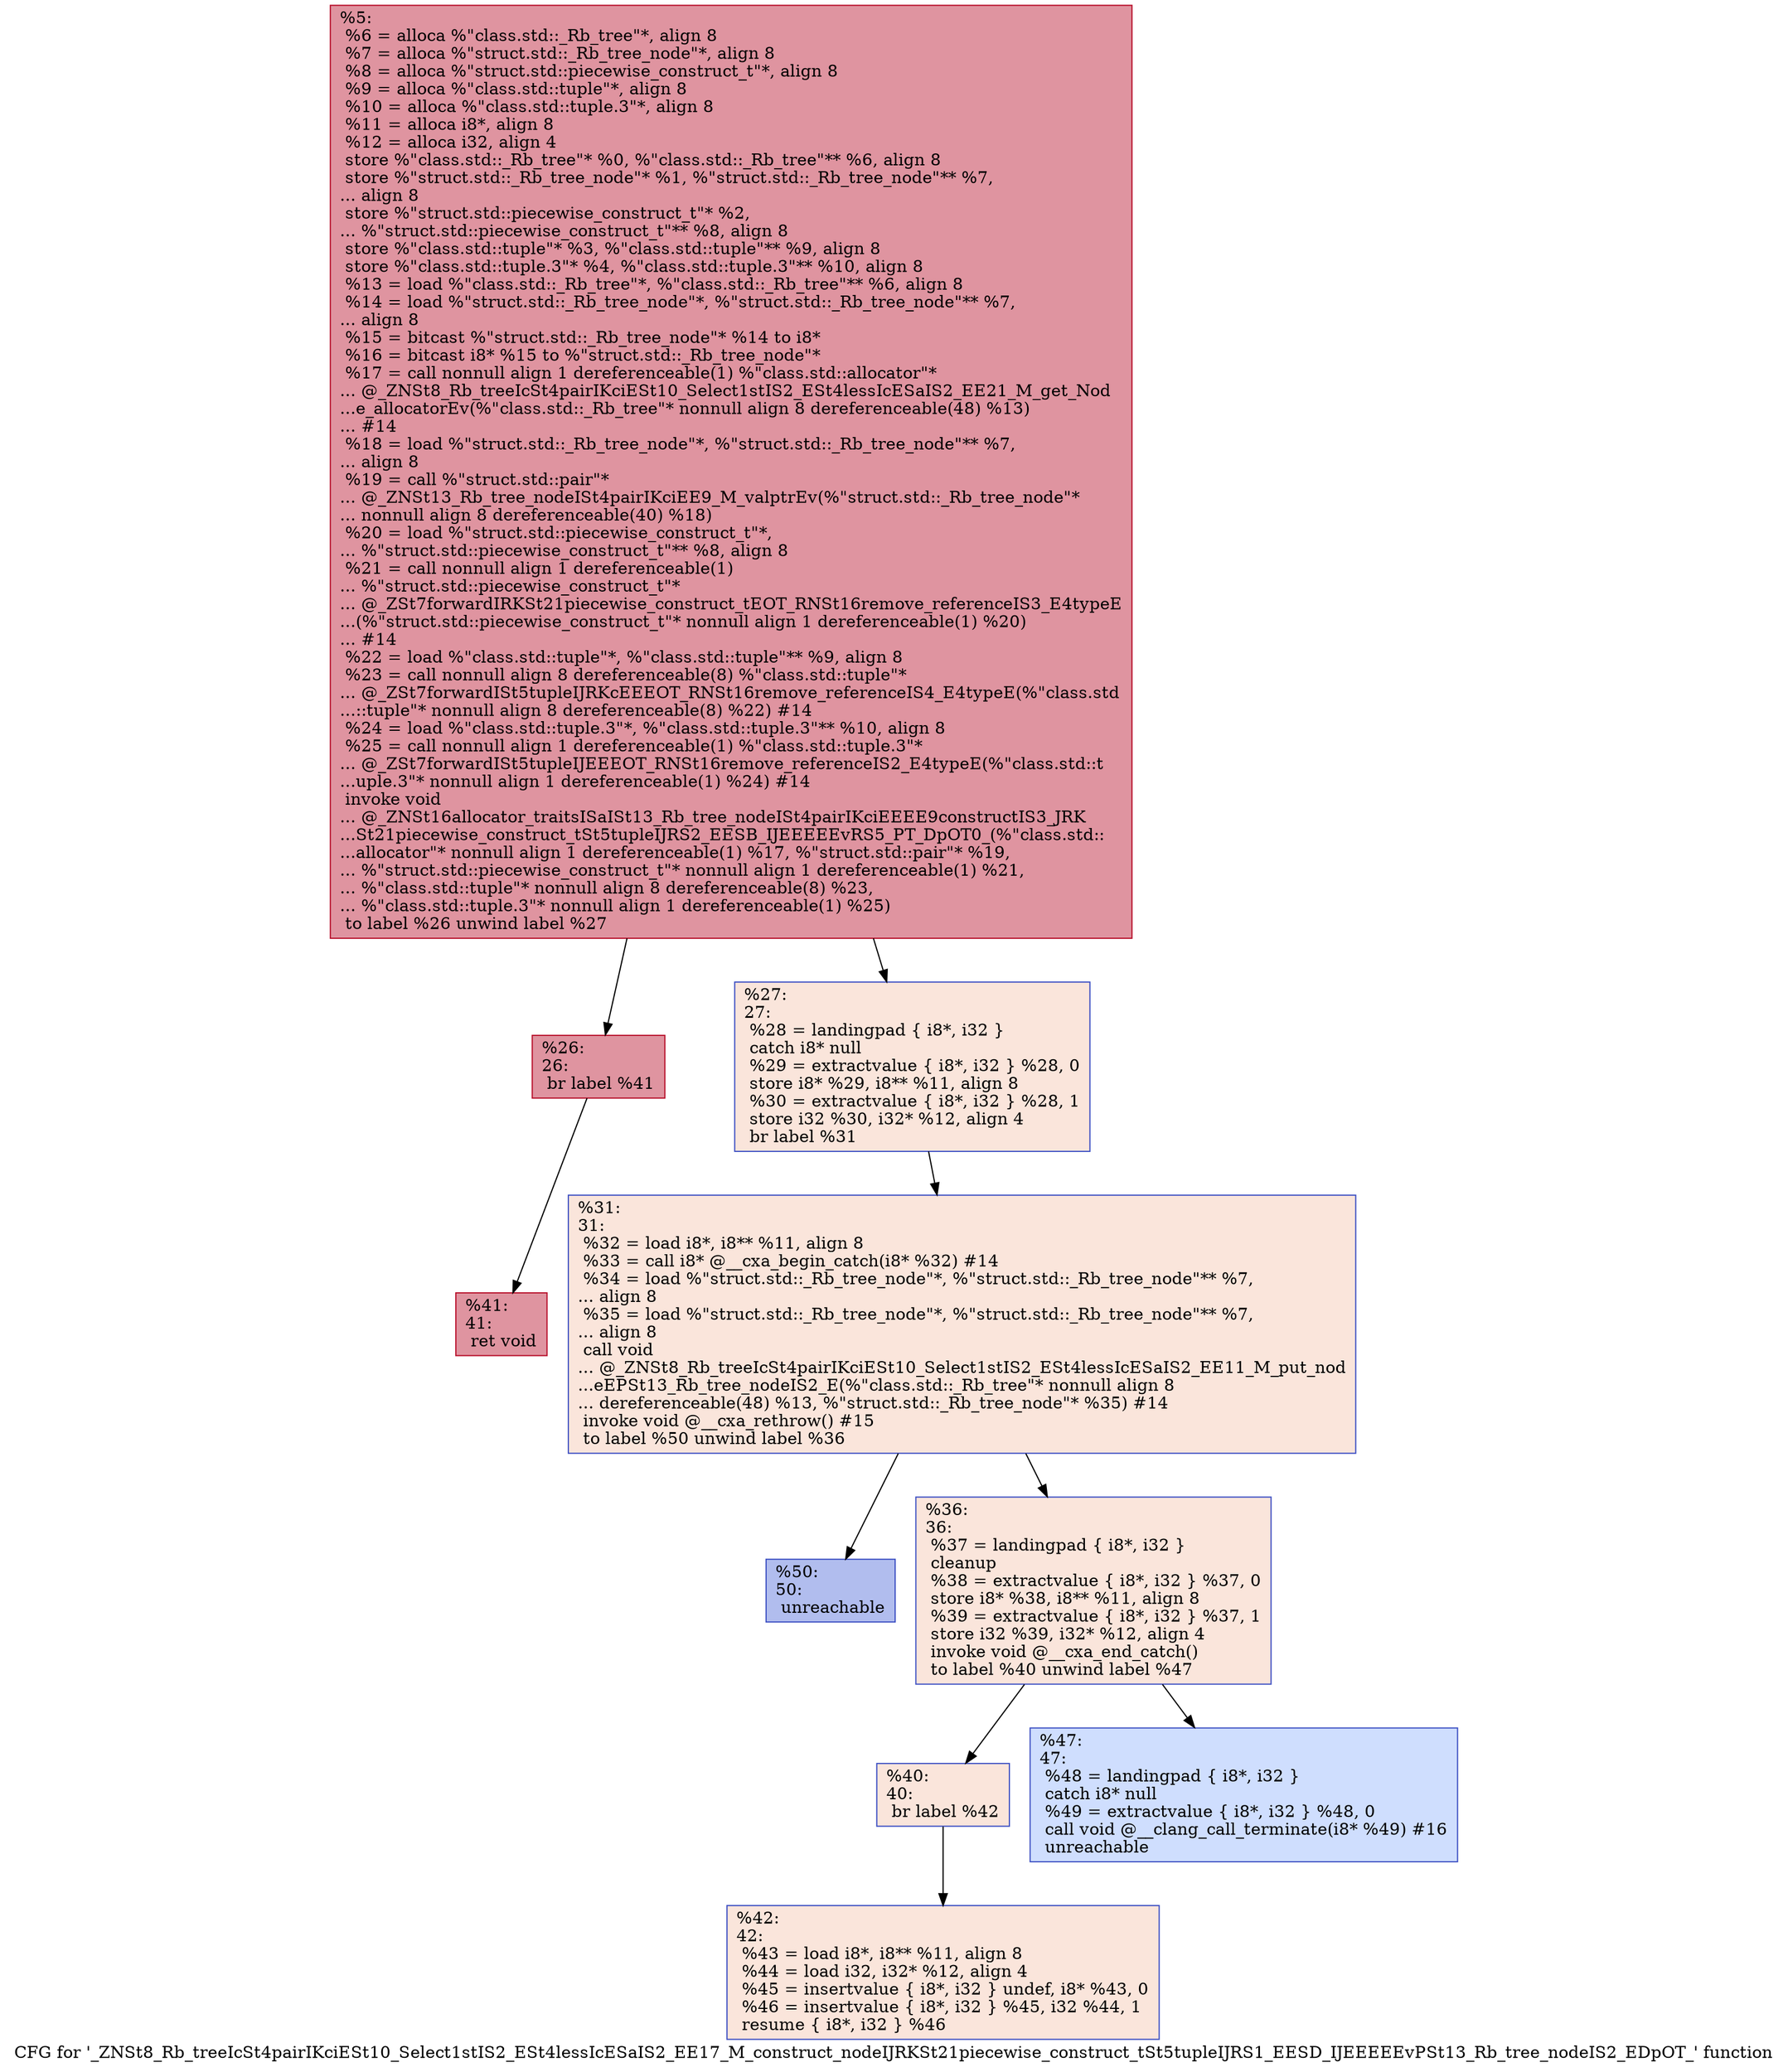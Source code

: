 digraph "CFG for '_ZNSt8_Rb_treeIcSt4pairIKciESt10_Select1stIS2_ESt4lessIcESaIS2_EE17_M_construct_nodeIJRKSt21piecewise_construct_tSt5tupleIJRS1_EESD_IJEEEEEvPSt13_Rb_tree_nodeIS2_EDpOT_' function" {
	label="CFG for '_ZNSt8_Rb_treeIcSt4pairIKciESt10_Select1stIS2_ESt4lessIcESaIS2_EE17_M_construct_nodeIJRKSt21piecewise_construct_tSt5tupleIJRS1_EESD_IJEEEEEvPSt13_Rb_tree_nodeIS2_EDpOT_' function";

	Node0x557bfd5210f0 [shape=record,color="#b70d28ff", style=filled, fillcolor="#b70d2870",label="{%5:\l  %6 = alloca %\"class.std::_Rb_tree\"*, align 8\l  %7 = alloca %\"struct.std::_Rb_tree_node\"*, align 8\l  %8 = alloca %\"struct.std::piecewise_construct_t\"*, align 8\l  %9 = alloca %\"class.std::tuple\"*, align 8\l  %10 = alloca %\"class.std::tuple.3\"*, align 8\l  %11 = alloca i8*, align 8\l  %12 = alloca i32, align 4\l  store %\"class.std::_Rb_tree\"* %0, %\"class.std::_Rb_tree\"** %6, align 8\l  store %\"struct.std::_Rb_tree_node\"* %1, %\"struct.std::_Rb_tree_node\"** %7,\l... align 8\l  store %\"struct.std::piecewise_construct_t\"* %2,\l... %\"struct.std::piecewise_construct_t\"** %8, align 8\l  store %\"class.std::tuple\"* %3, %\"class.std::tuple\"** %9, align 8\l  store %\"class.std::tuple.3\"* %4, %\"class.std::tuple.3\"** %10, align 8\l  %13 = load %\"class.std::_Rb_tree\"*, %\"class.std::_Rb_tree\"** %6, align 8\l  %14 = load %\"struct.std::_Rb_tree_node\"*, %\"struct.std::_Rb_tree_node\"** %7,\l... align 8\l  %15 = bitcast %\"struct.std::_Rb_tree_node\"* %14 to i8*\l  %16 = bitcast i8* %15 to %\"struct.std::_Rb_tree_node\"*\l  %17 = call nonnull align 1 dereferenceable(1) %\"class.std::allocator\"*\l... @_ZNSt8_Rb_treeIcSt4pairIKciESt10_Select1stIS2_ESt4lessIcESaIS2_EE21_M_get_Nod\l...e_allocatorEv(%\"class.std::_Rb_tree\"* nonnull align 8 dereferenceable(48) %13)\l... #14\l  %18 = load %\"struct.std::_Rb_tree_node\"*, %\"struct.std::_Rb_tree_node\"** %7,\l... align 8\l  %19 = call %\"struct.std::pair\"*\l... @_ZNSt13_Rb_tree_nodeISt4pairIKciEE9_M_valptrEv(%\"struct.std::_Rb_tree_node\"*\l... nonnull align 8 dereferenceable(40) %18)\l  %20 = load %\"struct.std::piecewise_construct_t\"*,\l... %\"struct.std::piecewise_construct_t\"** %8, align 8\l  %21 = call nonnull align 1 dereferenceable(1)\l... %\"struct.std::piecewise_construct_t\"*\l... @_ZSt7forwardIRKSt21piecewise_construct_tEOT_RNSt16remove_referenceIS3_E4typeE\l...(%\"struct.std::piecewise_construct_t\"* nonnull align 1 dereferenceable(1) %20)\l... #14\l  %22 = load %\"class.std::tuple\"*, %\"class.std::tuple\"** %9, align 8\l  %23 = call nonnull align 8 dereferenceable(8) %\"class.std::tuple\"*\l... @_ZSt7forwardISt5tupleIJRKcEEEOT_RNSt16remove_referenceIS4_E4typeE(%\"class.std\l...::tuple\"* nonnull align 8 dereferenceable(8) %22) #14\l  %24 = load %\"class.std::tuple.3\"*, %\"class.std::tuple.3\"** %10, align 8\l  %25 = call nonnull align 1 dereferenceable(1) %\"class.std::tuple.3\"*\l... @_ZSt7forwardISt5tupleIJEEEOT_RNSt16remove_referenceIS2_E4typeE(%\"class.std::t\l...uple.3\"* nonnull align 1 dereferenceable(1) %24) #14\l  invoke void\l... @_ZNSt16allocator_traitsISaISt13_Rb_tree_nodeISt4pairIKciEEEE9constructIS3_JRK\l...St21piecewise_construct_tSt5tupleIJRS2_EESB_IJEEEEEvRS5_PT_DpOT0_(%\"class.std::\l...allocator\"* nonnull align 1 dereferenceable(1) %17, %\"struct.std::pair\"* %19,\l... %\"struct.std::piecewise_construct_t\"* nonnull align 1 dereferenceable(1) %21,\l... %\"class.std::tuple\"* nonnull align 8 dereferenceable(8) %23,\l... %\"class.std::tuple.3\"* nonnull align 1 dereferenceable(1) %25)\l          to label %26 unwind label %27\l}"];
	Node0x557bfd5210f0 -> Node0x557bfd521cd0;
	Node0x557bfd5210f0 -> Node0x557bfd522050;
	Node0x557bfd521cd0 [shape=record,color="#b70d28ff", style=filled, fillcolor="#b70d2870",label="{%26:\l26:                                               \l  br label %41\l}"];
	Node0x557bfd521cd0 -> Node0x557bfd522310;
	Node0x557bfd522050 [shape=record,color="#3d50c3ff", style=filled, fillcolor="#f4c5ad70",label="{%27:\l27:                                               \l  %28 = landingpad \{ i8*, i32 \}\l          catch i8* null\l  %29 = extractvalue \{ i8*, i32 \} %28, 0\l  store i8* %29, i8** %11, align 8\l  %30 = extractvalue \{ i8*, i32 \} %28, 1\l  store i32 %30, i32* %12, align 4\l  br label %31\l}"];
	Node0x557bfd522050 -> Node0x557bfd5226b0;
	Node0x557bfd5226b0 [shape=record,color="#3d50c3ff", style=filled, fillcolor="#f4c5ad70",label="{%31:\l31:                                               \l  %32 = load i8*, i8** %11, align 8\l  %33 = call i8* @__cxa_begin_catch(i8* %32) #14\l  %34 = load %\"struct.std::_Rb_tree_node\"*, %\"struct.std::_Rb_tree_node\"** %7,\l... align 8\l  %35 = load %\"struct.std::_Rb_tree_node\"*, %\"struct.std::_Rb_tree_node\"** %7,\l... align 8\l  call void\l... @_ZNSt8_Rb_treeIcSt4pairIKciESt10_Select1stIS2_ESt4lessIcESaIS2_EE11_M_put_nod\l...eEPSt13_Rb_tree_nodeIS2_E(%\"class.std::_Rb_tree\"* nonnull align 8\l... dereferenceable(48) %13, %\"struct.std::_Rb_tree_node\"* %35) #14\l  invoke void @__cxa_rethrow() #15\l          to label %50 unwind label %36\l}"];
	Node0x557bfd5226b0 -> Node0x557bfd522ab0;
	Node0x557bfd5226b0 -> Node0x557bfd522b00;
	Node0x557bfd522b00 [shape=record,color="#3d50c3ff", style=filled, fillcolor="#f4c5ad70",label="{%36:\l36:                                               \l  %37 = landingpad \{ i8*, i32 \}\l          cleanup\l  %38 = extractvalue \{ i8*, i32 \} %37, 0\l  store i8* %38, i8** %11, align 8\l  %39 = extractvalue \{ i8*, i32 \} %37, 1\l  store i32 %39, i32* %12, align 4\l  invoke void @__cxa_end_catch()\l          to label %40 unwind label %47\l}"];
	Node0x557bfd522b00 -> Node0x557bfd522e30;
	Node0x557bfd522b00 -> Node0x557bfd522e80;
	Node0x557bfd522e30 [shape=record,color="#3d50c3ff", style=filled, fillcolor="#f4c5ad70",label="{%40:\l40:                                               \l  br label %42\l}"];
	Node0x557bfd522e30 -> Node0x557bfd522f20;
	Node0x557bfd522310 [shape=record,color="#b70d28ff", style=filled, fillcolor="#b70d2870",label="{%41:\l41:                                               \l  ret void\l}"];
	Node0x557bfd522f20 [shape=record,color="#3d50c3ff", style=filled, fillcolor="#f4c5ad70",label="{%42:\l42:                                               \l  %43 = load i8*, i8** %11, align 8\l  %44 = load i32, i32* %12, align 4\l  %45 = insertvalue \{ i8*, i32 \} undef, i8* %43, 0\l  %46 = insertvalue \{ i8*, i32 \} %45, i32 %44, 1\l  resume \{ i8*, i32 \} %46\l}"];
	Node0x557bfd522e80 [shape=record,color="#3d50c3ff", style=filled, fillcolor="#93b5fe70",label="{%47:\l47:                                               \l  %48 = landingpad \{ i8*, i32 \}\l          catch i8* null\l  %49 = extractvalue \{ i8*, i32 \} %48, 0\l  call void @__clang_call_terminate(i8* %49) #16\l  unreachable\l}"];
	Node0x557bfd522ab0 [shape=record,color="#3d50c3ff", style=filled, fillcolor="#4f69d970",label="{%50:\l50:                                               \l  unreachable\l}"];
}
